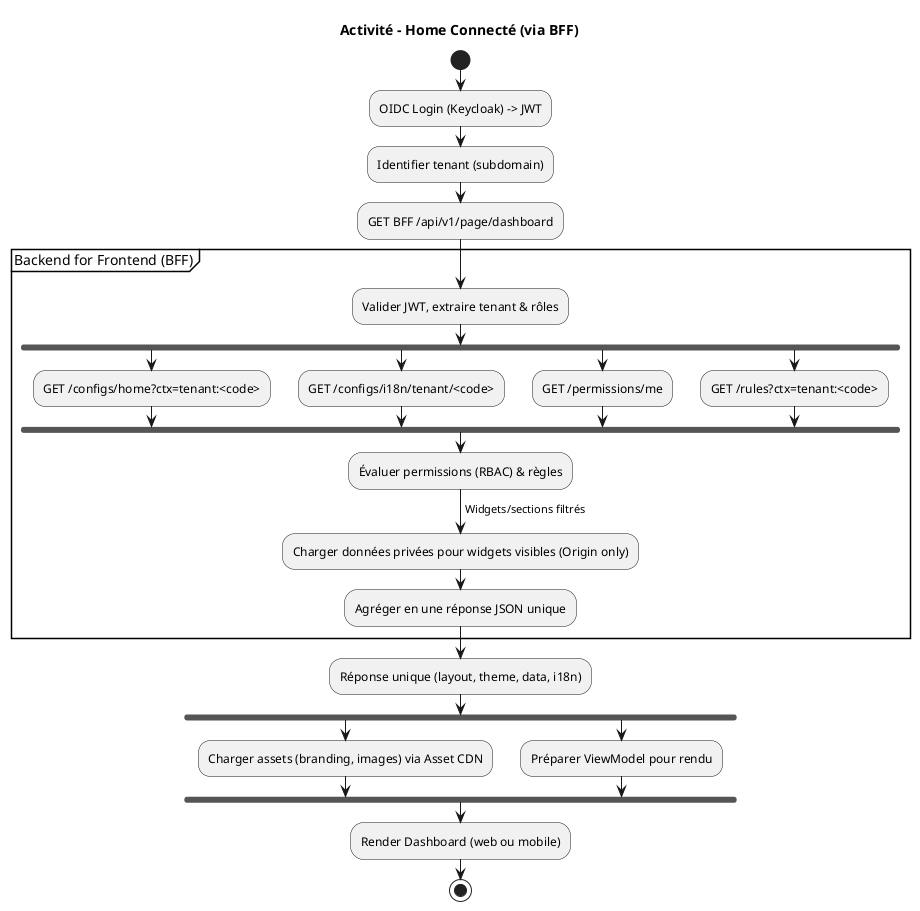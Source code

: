 @startuml
title Activité - Home Connecté (via BFF)

start
:OIDC Login (Keycloak) -> JWT;
:Identifier tenant (subdomain);

:GET BFF /api/v1/page/dashboard;

partition "Backend for Frontend (BFF)" {
  :Valider JWT, extraire tenant & rôles;
  fork
    :GET /configs/home?ctx=tenant:<code>;
  fork again
    :GET /configs/i18n/tenant/<code>;
  fork again
    :GET /permissions/me;
  fork again
    :GET /rules?ctx=tenant:<code>;
  end fork

  :Évaluer permissions (RBAC) & règles;
  -> Widgets/sections filtrés;

  :Charger données privées pour widgets visibles (Origin only);

  :Agréger en une réponse JSON unique;
}

:Réponse unique (layout, theme, data, i18n);

fork
  :Charger assets (branding, images) via Asset CDN;
fork again
  :Préparer ViewModel pour rendu;
end fork

:Render Dashboard (web ou mobile);

stop
@enduml
